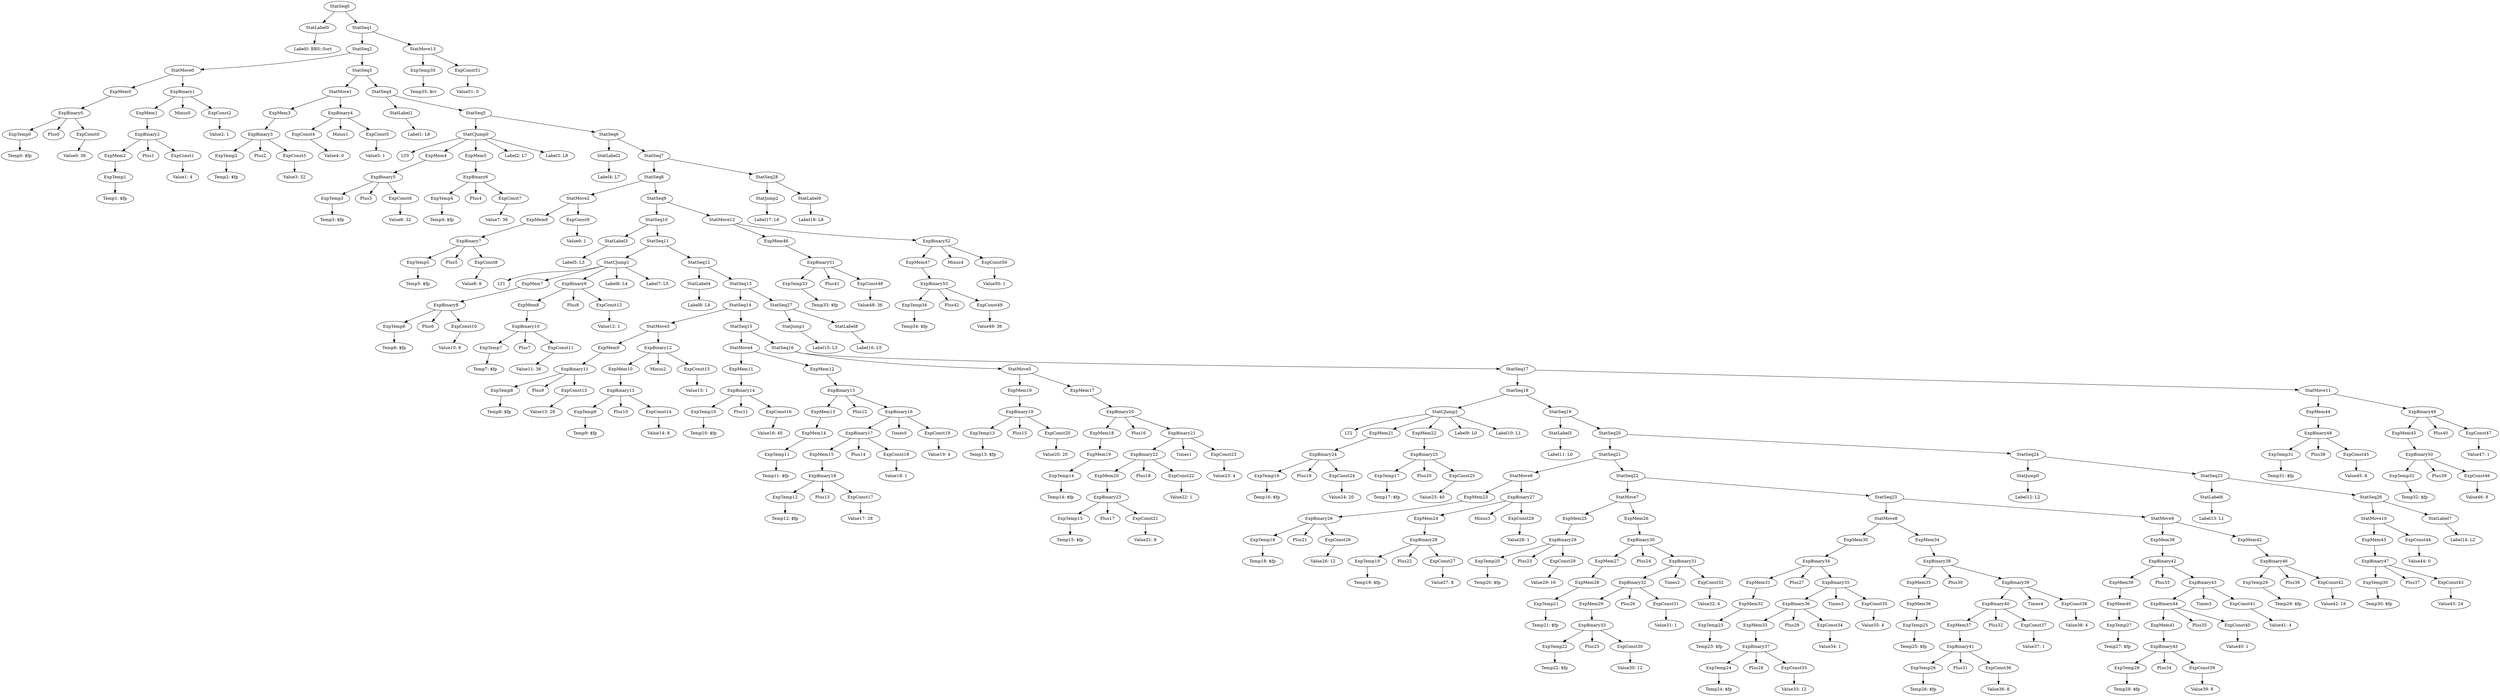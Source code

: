 digraph {
	ordering = out;
	StatMove13 -> ExpTemp35;
	StatMove13 -> ExpConst51;
	ExpTemp35 -> "Temp35: $rv";
	StatSeq1 -> StatSeq2;
	StatSeq1 -> StatMove13;
	StatSeq28 -> StatJump2;
	StatSeq28 -> StatLabel9;
	StatSeq7 -> StatSeq8;
	StatSeq7 -> StatSeq28;
	ExpConst50 -> "Value50: 1";
	StatMove12 -> ExpMem46;
	StatMove12 -> ExpBinary52;
	ExpMem46 -> ExpBinary51;
	ExpConst48 -> "Value48: 36";
	ExpBinary51 -> ExpTemp33;
	ExpBinary51 -> Plus41;
	ExpBinary51 -> ExpConst48;
	StatSeq9 -> StatSeq10;
	StatSeq9 -> StatMove12;
	StatJump1 -> "Label15: L3";
	ExpConst47 -> "Value47: 1";
	ExpBinary49 -> ExpMem45;
	ExpBinary49 -> Plus40;
	ExpBinary49 -> ExpConst47;
	ExpMem45 -> ExpBinary50;
	ExpConst46 -> "Value46: 8";
	ExpBinary50 -> ExpTemp32;
	ExpBinary50 -> Plus39;
	ExpBinary50 -> ExpConst46;
	ExpTemp32 -> "Temp32: $fp";
	StatMove11 -> ExpMem44;
	StatMove11 -> ExpBinary49;
	StatSeq17 -> StatSeq18;
	StatSeq17 -> StatMove11;
	ExpTemp34 -> "Temp34: $fp";
	StatLabel7 -> "Label14: L2";
	ExpConst44 -> "Value44: 0";
	ExpMem43 -> ExpBinary47;
	ExpConst43 -> "Value43: 24";
	ExpBinary47 -> ExpTemp30;
	ExpBinary47 -> Plus37;
	ExpBinary47 -> ExpConst43;
	ExpTemp30 -> "Temp30: $fp";
	ExpBinary52 -> ExpMem47;
	ExpBinary52 -> Minus4;
	ExpBinary52 -> ExpConst50;
	StatSeq24 -> StatJump0;
	StatSeq24 -> StatSeq25;
	StatJump0 -> "Label12: L2";
	ExpMem42 -> ExpBinary46;
	ExpConst42 -> "Value42: 16";
	ExpBinary19 -> ExpTemp13;
	ExpBinary19 -> Plus15;
	ExpBinary19 -> ExpConst20;
	ExpMem12 -> ExpBinary15;
	ExpBinary16 -> ExpBinary17;
	ExpBinary16 -> Times0;
	ExpBinary16 -> ExpConst19;
	ExpBinary17 -> ExpMem15;
	ExpBinary17 -> Plus14;
	ExpBinary17 -> ExpConst18;
	ExpTemp5 -> "Temp5: $fp";
	StatSeq20 -> StatSeq21;
	StatSeq20 -> StatSeq24;
	ExpBinary15 -> ExpMem13;
	ExpBinary15 -> Plus12;
	ExpBinary15 -> ExpBinary16;
	ExpMem32 -> ExpTemp23;
	ExpMem11 -> ExpBinary14;
	ExpConst37 -> "Value37: 1";
	StatLabel9 -> "Label18: L8";
	ExpBinary53 -> ExpTemp34;
	ExpBinary53 -> Plus42;
	ExpBinary53 -> ExpConst49;
	ExpBinary29 -> ExpTemp20;
	ExpBinary29 -> Plus23;
	ExpBinary29 -> ExpConst29;
	ExpTemp10 -> "Temp10: $fp";
	ExpMem10 -> ExpBinary13;
	ExpConst30 -> "Value30: 12";
	ExpConst20 -> "Value20: 20";
	ExpBinary13 -> ExpTemp9;
	ExpBinary13 -> Plus10;
	ExpBinary13 -> ExpConst14;
	ExpMem28 -> ExpTemp21;
	StatMove2 -> ExpMem6;
	StatMove2 -> ExpConst9;
	ExpBinary23 -> ExpTemp15;
	ExpBinary23 -> Plus17;
	ExpBinary23 -> ExpConst21;
	StatSeq25 -> StatLabel6;
	StatSeq25 -> StatSeq26;
	StatMove3 -> ExpMem9;
	StatMove3 -> ExpBinary12;
	ExpTemp13 -> "Temp13: $fp";
	ExpConst35 -> "Value35: 4";
	StatSeq27 -> StatJump1;
	StatSeq27 -> StatLabel8;
	ExpTemp9 -> "Temp9: $fp";
	ExpMem27 -> ExpMem28;
	ExpBinary30 -> ExpMem27;
	ExpBinary30 -> Plus24;
	ExpBinary30 -> ExpBinary31;
	ExpConst11 -> "Value11: 36";
	ExpBinary35 -> ExpBinary36;
	ExpBinary35 -> Times3;
	ExpBinary35 -> ExpConst35;
	StatSeq13 -> StatSeq14;
	StatSeq13 -> StatSeq27;
	ExpBinary41 -> ExpTemp26;
	ExpBinary41 -> Plus31;
	ExpBinary41 -> ExpConst36;
	ExpBinary10 -> ExpTemp7;
	ExpBinary10 -> Plus7;
	ExpBinary10 -> ExpConst11;
	StatLabel2 -> "Label4: L7";
	ExpConst14 -> "Value14: 8";
	ExpConst9 -> "Value9: 1";
	StatMove5 -> ExpMem16;
	StatMove5 -> ExpMem17;
	ExpConst10 -> "Value10: 8";
	ExpBinary42 -> ExpMem39;
	ExpBinary42 -> Plus33;
	ExpBinary42 -> ExpBinary43;
	ExpBinary1 -> ExpMem1;
	ExpBinary1 -> Minus0;
	ExpBinary1 -> ExpConst2;
	ExpConst25 -> "Value25: 40";
	StatSeq10 -> StatLabel3;
	StatSeq10 -> StatSeq11;
	ExpConst19 -> "Value19: 4";
	ExpBinary48 -> ExpTemp31;
	ExpBinary48 -> Plus38;
	ExpBinary48 -> ExpConst45;
	StatLabel6 -> "Label13: L1";
	ExpTemp14 -> "Temp14: $fp";
	ExpTemp2 -> "Temp2: $fp";
	StatSeq2 -> StatMove0;
	StatSeq2 -> StatSeq3;
	ExpBinary6 -> ExpTemp4;
	ExpBinary6 -> Plus4;
	ExpBinary6 -> ExpConst7;
	StatSeq14 -> StatMove3;
	StatSeq14 -> StatSeq15;
	ExpMem13 -> ExpMem14;
	StatCJump0 -> LT0;
	StatCJump0 -> ExpMem4;
	StatCJump0 -> ExpMem5;
	StatCJump0 -> "Label2: L7";
	StatCJump0 -> "Label3: L8";
	StatLabel4 -> "Label8: L4";
	StatSeq23 -> StatMove8;
	StatSeq23 -> StatMove9;
	ExpBinary46 -> ExpTemp29;
	ExpBinary46 -> Plus36;
	ExpBinary46 -> ExpConst42;
	ExpBinary0 -> ExpTemp0;
	ExpBinary0 -> Plus0;
	ExpBinary0 -> ExpConst0;
	ExpMem14 -> ExpTemp11;
	ExpBinary32 -> ExpMem29;
	ExpBinary32 -> Plus26;
	ExpBinary32 -> ExpConst31;
	StatMove10 -> ExpMem43;
	StatMove10 -> ExpConst44;
	ExpMem4 -> ExpBinary5;
	ExpBinary11 -> ExpTemp8;
	ExpBinary11 -> Plus9;
	ExpBinary11 -> ExpConst13;
	ExpBinary31 -> ExpBinary32;
	ExpBinary31 -> Times2;
	ExpBinary31 -> ExpConst32;
	ExpBinary14 -> ExpTemp10;
	ExpBinary14 -> Plus11;
	ExpBinary14 -> ExpConst16;
	StatMove0 -> ExpMem0;
	StatMove0 -> ExpBinary1;
	ExpTemp11 -> "Temp11: $fp";
	StatSeq0 -> StatLabel0;
	StatSeq0 -> StatSeq1;
	StatSeq26 -> StatMove10;
	StatSeq26 -> StatLabel7;
	ExpBinary8 -> ExpTemp6;
	ExpBinary8 -> Plus6;
	ExpBinary8 -> ExpConst10;
	ExpConst5 -> "Value5: 1";
	ExpTemp1 -> "Temp1: $fp";
	ExpBinary4 -> ExpConst4;
	ExpBinary4 -> Minus1;
	ExpBinary4 -> ExpConst5;
	ExpTemp8 -> "Temp8: $fp";
	ExpMem15 -> ExpBinary18;
	ExpConst32 -> "Value32: 4";
	ExpConst12 -> "Value12: 1";
	ExpMem16 -> ExpBinary19;
	ExpBinary2 -> ExpMem2;
	ExpBinary2 -> Plus1;
	ExpBinary2 -> ExpConst1;
	ExpConst24 -> "Value24: 20";
	StatLabel0 -> "Label0: BBS::Sort";
	ExpTemp33 -> "Temp33: $fp";
	ExpBinary22 -> ExpMem20;
	ExpBinary22 -> Plus18;
	ExpBinary22 -> ExpConst22;
	ExpTemp19 -> "Temp19: $fp";
	ExpConst1 -> "Value1: 4";
	ExpConst41 -> "Value41: 4";
	ExpConst3 -> "Value3: 32";
	ExpTemp17 -> "Temp17: $fp";
	ExpTemp23 -> "Temp23: $fp";
	ExpMem9 -> ExpBinary11;
	ExpConst6 -> "Value6: 32";
	ExpMem1 -> ExpBinary2;
	ExpConst31 -> "Value31: 1";
	ExpBinary44 -> ExpMem41;
	ExpBinary44 -> Plus35;
	ExpBinary44 -> ExpConst40;
	ExpConst0 -> "Value0: 36";
	ExpMem3 -> ExpBinary3;
	ExpConst17 -> "Value17: 28";
	ExpConst2 -> "Value2: 1";
	ExpConst18 -> "Value18: 1";
	ExpConst26 -> "Value26: 12";
	ExpConst45 -> "Value45: 8";
	ExpBinary3 -> ExpTemp2;
	ExpBinary3 -> Plus2;
	ExpBinary3 -> ExpConst3;
	ExpConst13 -> "Value13: 28";
	ExpMem7 -> ExpBinary8;
	ExpTemp0 -> "Temp0: $fp";
	ExpTemp12 -> "Temp12: $fp";
	ExpMem21 -> ExpBinary24;
	ExpConst23 -> "Value23: 4";
	StatLabel1 -> "Label1: L6";
	ExpMem0 -> ExpBinary0;
	StatSeq4 -> StatLabel1;
	StatSeq4 -> StatSeq5;
	StatSeq15 -> StatMove4;
	StatSeq15 -> StatSeq16;
	ExpConst15 -> "Value15: 1";
	StatSeq3 -> StatMove1;
	StatSeq3 -> StatSeq4;
	ExpMem8 -> ExpBinary10;
	StatSeq6 -> StatLabel2;
	StatSeq6 -> StatSeq7;
	StatLabel8 -> "Label16: L5";
	ExpBinary18 -> ExpTemp12;
	ExpBinary18 -> Plus13;
	ExpBinary18 -> ExpConst17;
	ExpTemp6 -> "Temp6: $fp";
	ExpTemp3 -> "Temp3: $fp";
	ExpBinary36 -> ExpMem33;
	ExpBinary36 -> Plus29;
	ExpBinary36 -> ExpConst34;
	StatSeq8 -> StatMove2;
	StatSeq8 -> StatSeq9;
	ExpMem33 -> ExpBinary37;
	StatSeq12 -> StatLabel4;
	StatSeq12 -> StatSeq13;
	ExpTemp4 -> "Temp4: $fp";
	StatLabel5 -> "Label11: L0";
	ExpConst16 -> "Value16: 40";
	ExpMem6 -> ExpBinary7;
	ExpMem2 -> ExpTemp1;
	StatSeq11 -> StatCJump1;
	StatSeq11 -> StatSeq12;
	ExpBinary7 -> ExpTemp5;
	ExpBinary7 -> Plus5;
	ExpBinary7 -> ExpConst8;
	ExpBinary5 -> ExpTemp3;
	ExpBinary5 -> Plus3;
	ExpBinary5 -> ExpConst6;
	ExpConst4 -> "Value4: 0";
	ExpBinary28 -> ExpTemp19;
	ExpBinary28 -> Plus22;
	ExpBinary28 -> ExpConst27;
	ExpConst8 -> "Value8: 8";
	ExpTemp20 -> "Temp20: $fp";
	ExpMem40 -> ExpTemp27;
	ExpMem19 -> ExpTemp14;
	ExpBinary12 -> ExpMem10;
	ExpBinary12 -> Minus2;
	ExpBinary12 -> ExpConst15;
	StatMove6 -> ExpMem23;
	StatMove6 -> ExpBinary27;
	ExpMem18 -> ExpMem19;
	ExpConst51 -> "Value51: 0";
	ExpTemp15 -> "Temp15: $fp";
	ExpMem20 -> ExpBinary23;
	ExpConst22 -> "Value22: 1";
	ExpBinary21 -> ExpBinary22;
	ExpBinary21 -> Times1;
	ExpBinary21 -> ExpConst23;
	ExpMem17 -> ExpBinary20;
	StatSeq16 -> StatMove5;
	StatSeq16 -> StatSeq17;
	ExpConst27 -> "Value27: 8";
	StatCJump2 -> LT2;
	StatCJump2 -> ExpMem21;
	StatCJump2 -> ExpMem22;
	StatCJump2 -> "Label9: L0";
	StatCJump2 -> "Label10: L1";
	ExpTemp16 -> "Temp16: $fp";
	ExpBinary9 -> ExpMem8;
	ExpBinary9 -> Plus8;
	ExpBinary9 -> ExpConst12;
	ExpBinary24 -> ExpTemp16;
	ExpBinary24 -> Plus19;
	ExpBinary24 -> ExpConst24;
	ExpBinary45 -> ExpTemp28;
	ExpBinary45 -> Plus34;
	ExpBinary45 -> ExpConst39;
	ExpBinary43 -> ExpBinary44;
	ExpBinary43 -> Times5;
	ExpBinary43 -> ExpConst41;
	ExpTemp29 -> "Temp29: $fp";
	ExpMem5 -> ExpBinary6;
	ExpMem22 -> ExpBinary25;
	ExpMem44 -> ExpBinary48;
	ExpMem36 -> ExpTemp25;
	StatLabel3 -> "Label5: L3";
	StatSeq18 -> StatCJump2;
	StatSeq18 -> StatSeq19;
	ExpConst28 -> "Value28: 1";
	ExpTemp18 -> "Temp18: $fp";
	ExpBinary26 -> ExpTemp18;
	ExpBinary26 -> Plus21;
	ExpBinary26 -> ExpConst26;
	ExpBinary40 -> ExpMem37;
	ExpBinary40 -> Plus32;
	ExpBinary40 -> ExpConst37;
	ExpBinary25 -> ExpTemp17;
	ExpBinary25 -> Plus20;
	ExpBinary25 -> ExpConst25;
	ExpMem23 -> ExpBinary26;
	ExpMem24 -> ExpBinary28;
	StatMove1 -> ExpMem3;
	StatMove1 -> ExpBinary4;
	ExpBinary27 -> ExpMem24;
	ExpBinary27 -> Minus3;
	ExpBinary27 -> ExpConst28;
	StatSeq21 -> StatMove6;
	StatSeq21 -> StatSeq22;
	ExpConst29 -> "Value29: 16";
	ExpTemp31 -> "Temp31: $fp";
	ExpTemp24 -> "Temp24: $fp";
	ExpMem25 -> ExpBinary29;
	ExpMem26 -> ExpBinary30;
	ExpTemp7 -> "Temp7: $fp";
	StatMove7 -> ExpMem25;
	StatMove7 -> ExpMem26;
	ExpConst7 -> "Value7: 36";
	ExpTemp21 -> "Temp21: $fp";
	ExpTemp22 -> "Temp22: $fp";
	ExpBinary33 -> ExpTemp22;
	ExpBinary33 -> Plus25;
	ExpBinary33 -> ExpConst30;
	ExpMem29 -> ExpBinary33;
	ExpTemp25 -> "Temp25: $fp";
	StatSeq19 -> StatLabel5;
	StatSeq19 -> StatSeq20;
	StatSeq22 -> StatMove7;
	StatSeq22 -> StatSeq23;
	ExpMem31 -> ExpMem32;
	ExpBinary34 -> ExpMem31;
	ExpBinary34 -> Plus27;
	ExpBinary34 -> ExpBinary35;
	ExpBinary37 -> ExpTemp24;
	ExpBinary37 -> Plus28;
	ExpBinary37 -> ExpConst33;
	ExpConst21 -> "Value21: 8";
	ExpConst33 -> "Value33: 12";
	StatCJump1 -> LT1;
	StatCJump1 -> ExpMem7;
	StatCJump1 -> ExpBinary9;
	StatCJump1 -> "Label6: L4";
	StatCJump1 -> "Label7: L5";
	ExpConst34 -> "Value34: 1";
	ExpMem30 -> ExpBinary34;
	ExpMem47 -> ExpBinary53;
	ExpBinary20 -> ExpMem18;
	ExpBinary20 -> Plus16;
	ExpBinary20 -> ExpBinary21;
	ExpTemp28 -> "Temp28: $fp";
	StatMove8 -> ExpMem30;
	StatMove8 -> ExpMem34;
	ExpMem35 -> ExpMem36;
	ExpConst40 -> "Value40: 1";
	ExpBinary38 -> ExpMem35;
	ExpBinary38 -> Plus30;
	ExpBinary38 -> ExpBinary39;
	ExpConst38 -> "Value38: 4";
	StatJump2 -> "Label17: L6";
	ExpMem41 -> ExpBinary45;
	ExpTemp26 -> "Temp26: $fp";
	StatSeq5 -> StatCJump0;
	StatSeq5 -> StatSeq6;
	ExpConst36 -> "Value36: 8";
	ExpMem37 -> ExpBinary41;
	ExpBinary39 -> ExpBinary40;
	ExpBinary39 -> Times4;
	ExpBinary39 -> ExpConst38;
	ExpMem34 -> ExpBinary38;
	ExpConst49 -> "Value49: 36";
	ExpTemp27 -> "Temp27: $fp";
	ExpMem39 -> ExpMem40;
	StatMove4 -> ExpMem11;
	StatMove4 -> ExpMem12;
	StatMove9 -> ExpMem38;
	StatMove9 -> ExpMem42;
	ExpConst39 -> "Value39: 8";
	ExpMem38 -> ExpBinary42;
}

